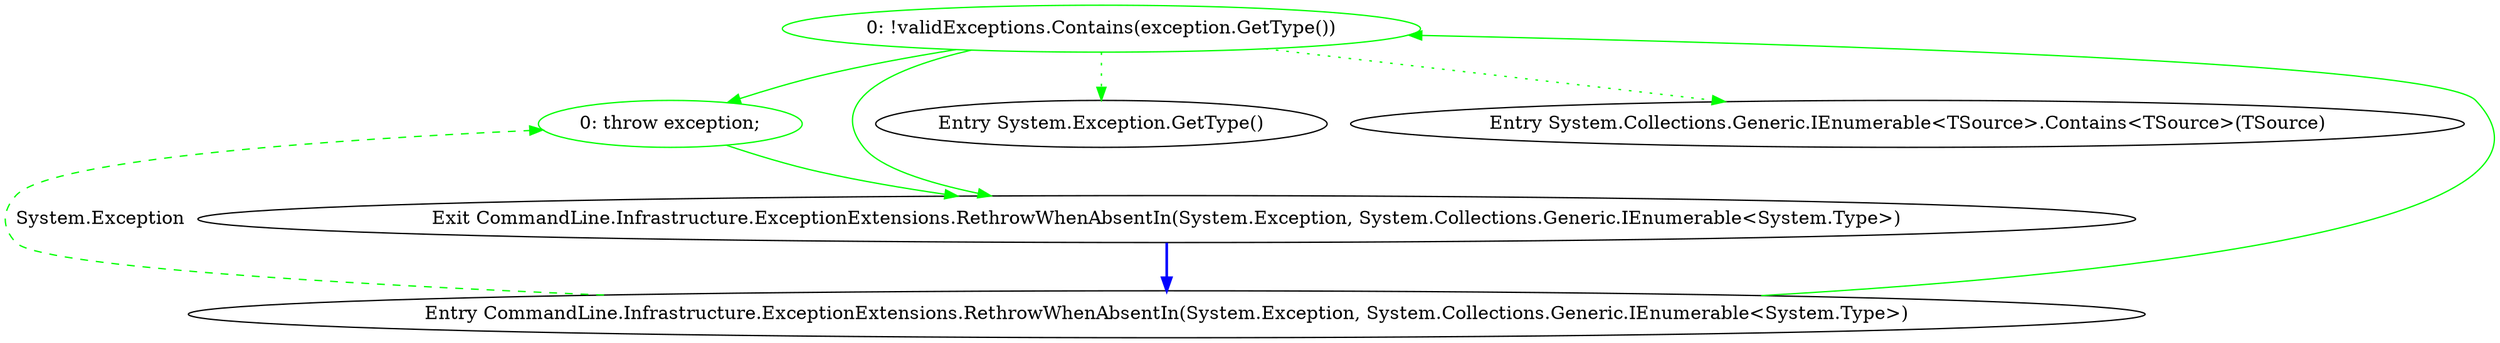 digraph  {
d1 [cluster="CommandLine.Infrastructure.ExceptionExtensions.RethrowWhenAbsentIn(System.Exception, System.Collections.Generic.IEnumerable<System.Type>)", color=green, community=0, label="0: !validExceptions.Contains(exception.GetType())", span="13-13"];
d0 [cluster="CommandLine.Infrastructure.ExceptionExtensions.RethrowWhenAbsentIn(System.Exception, System.Collections.Generic.IEnumerable<System.Type>)", label="Entry CommandLine.Infrastructure.ExceptionExtensions.RethrowWhenAbsentIn(System.Exception, System.Collections.Generic.IEnumerable<System.Type>)", span="11-11"];
d2 [cluster="CommandLine.Infrastructure.ExceptionExtensions.RethrowWhenAbsentIn(System.Exception, System.Collections.Generic.IEnumerable<System.Type>)", color=green, community=0, label="0: throw exception;", span="15-15"];
d3 [cluster="CommandLine.Infrastructure.ExceptionExtensions.RethrowWhenAbsentIn(System.Exception, System.Collections.Generic.IEnumerable<System.Type>)", label="Exit CommandLine.Infrastructure.ExceptionExtensions.RethrowWhenAbsentIn(System.Exception, System.Collections.Generic.IEnumerable<System.Type>)", span="11-11"];
d4 [cluster="System.Exception.GetType()", label="Entry System.Exception.GetType()", span="0-0"];
d5 [cluster="System.Collections.Generic.IEnumerable<TSource>.Contains<TSource>(TSource)", label="Entry System.Collections.Generic.IEnumerable<TSource>.Contains<TSource>(TSource)", span="0-0"];
d1 -> d2  [color=green, key=0, style=solid];
d1 -> d3  [color=green, key=0, style=solid];
d1 -> d4  [color=green, key=2, style=dotted];
d1 -> d5  [color=green, key=2, style=dotted];
d0 -> d1  [color=green, key=0, style=solid];
d0 -> d2  [color=green, key=1, label="System.Exception", style=dashed];
d2 -> d3  [color=green, key=0, style=solid];
d3 -> d0  [color=blue, key=0, style=bold];
}

